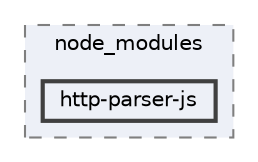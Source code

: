 digraph "pkiclassroomrescheduler/src/main/frontend/node_modules/http-parser-js"
{
 // LATEX_PDF_SIZE
  bgcolor="transparent";
  edge [fontname=Helvetica,fontsize=10,labelfontname=Helvetica,labelfontsize=10];
  node [fontname=Helvetica,fontsize=10,shape=box,height=0.2,width=0.4];
  compound=true
  subgraph clusterdir_72953eda66ccb3a2722c28e1c3e6c23b {
    graph [ bgcolor="#edf0f7", pencolor="grey50", label="node_modules", fontname=Helvetica,fontsize=10 style="filled,dashed", URL="dir_72953eda66ccb3a2722c28e1c3e6c23b.html",tooltip=""]
  dir_1d10094efcc238a563870dd26c12089e [label="http-parser-js", fillcolor="#edf0f7", color="grey25", style="filled,bold", URL="dir_1d10094efcc238a563870dd26c12089e.html",tooltip=""];
  }
}
